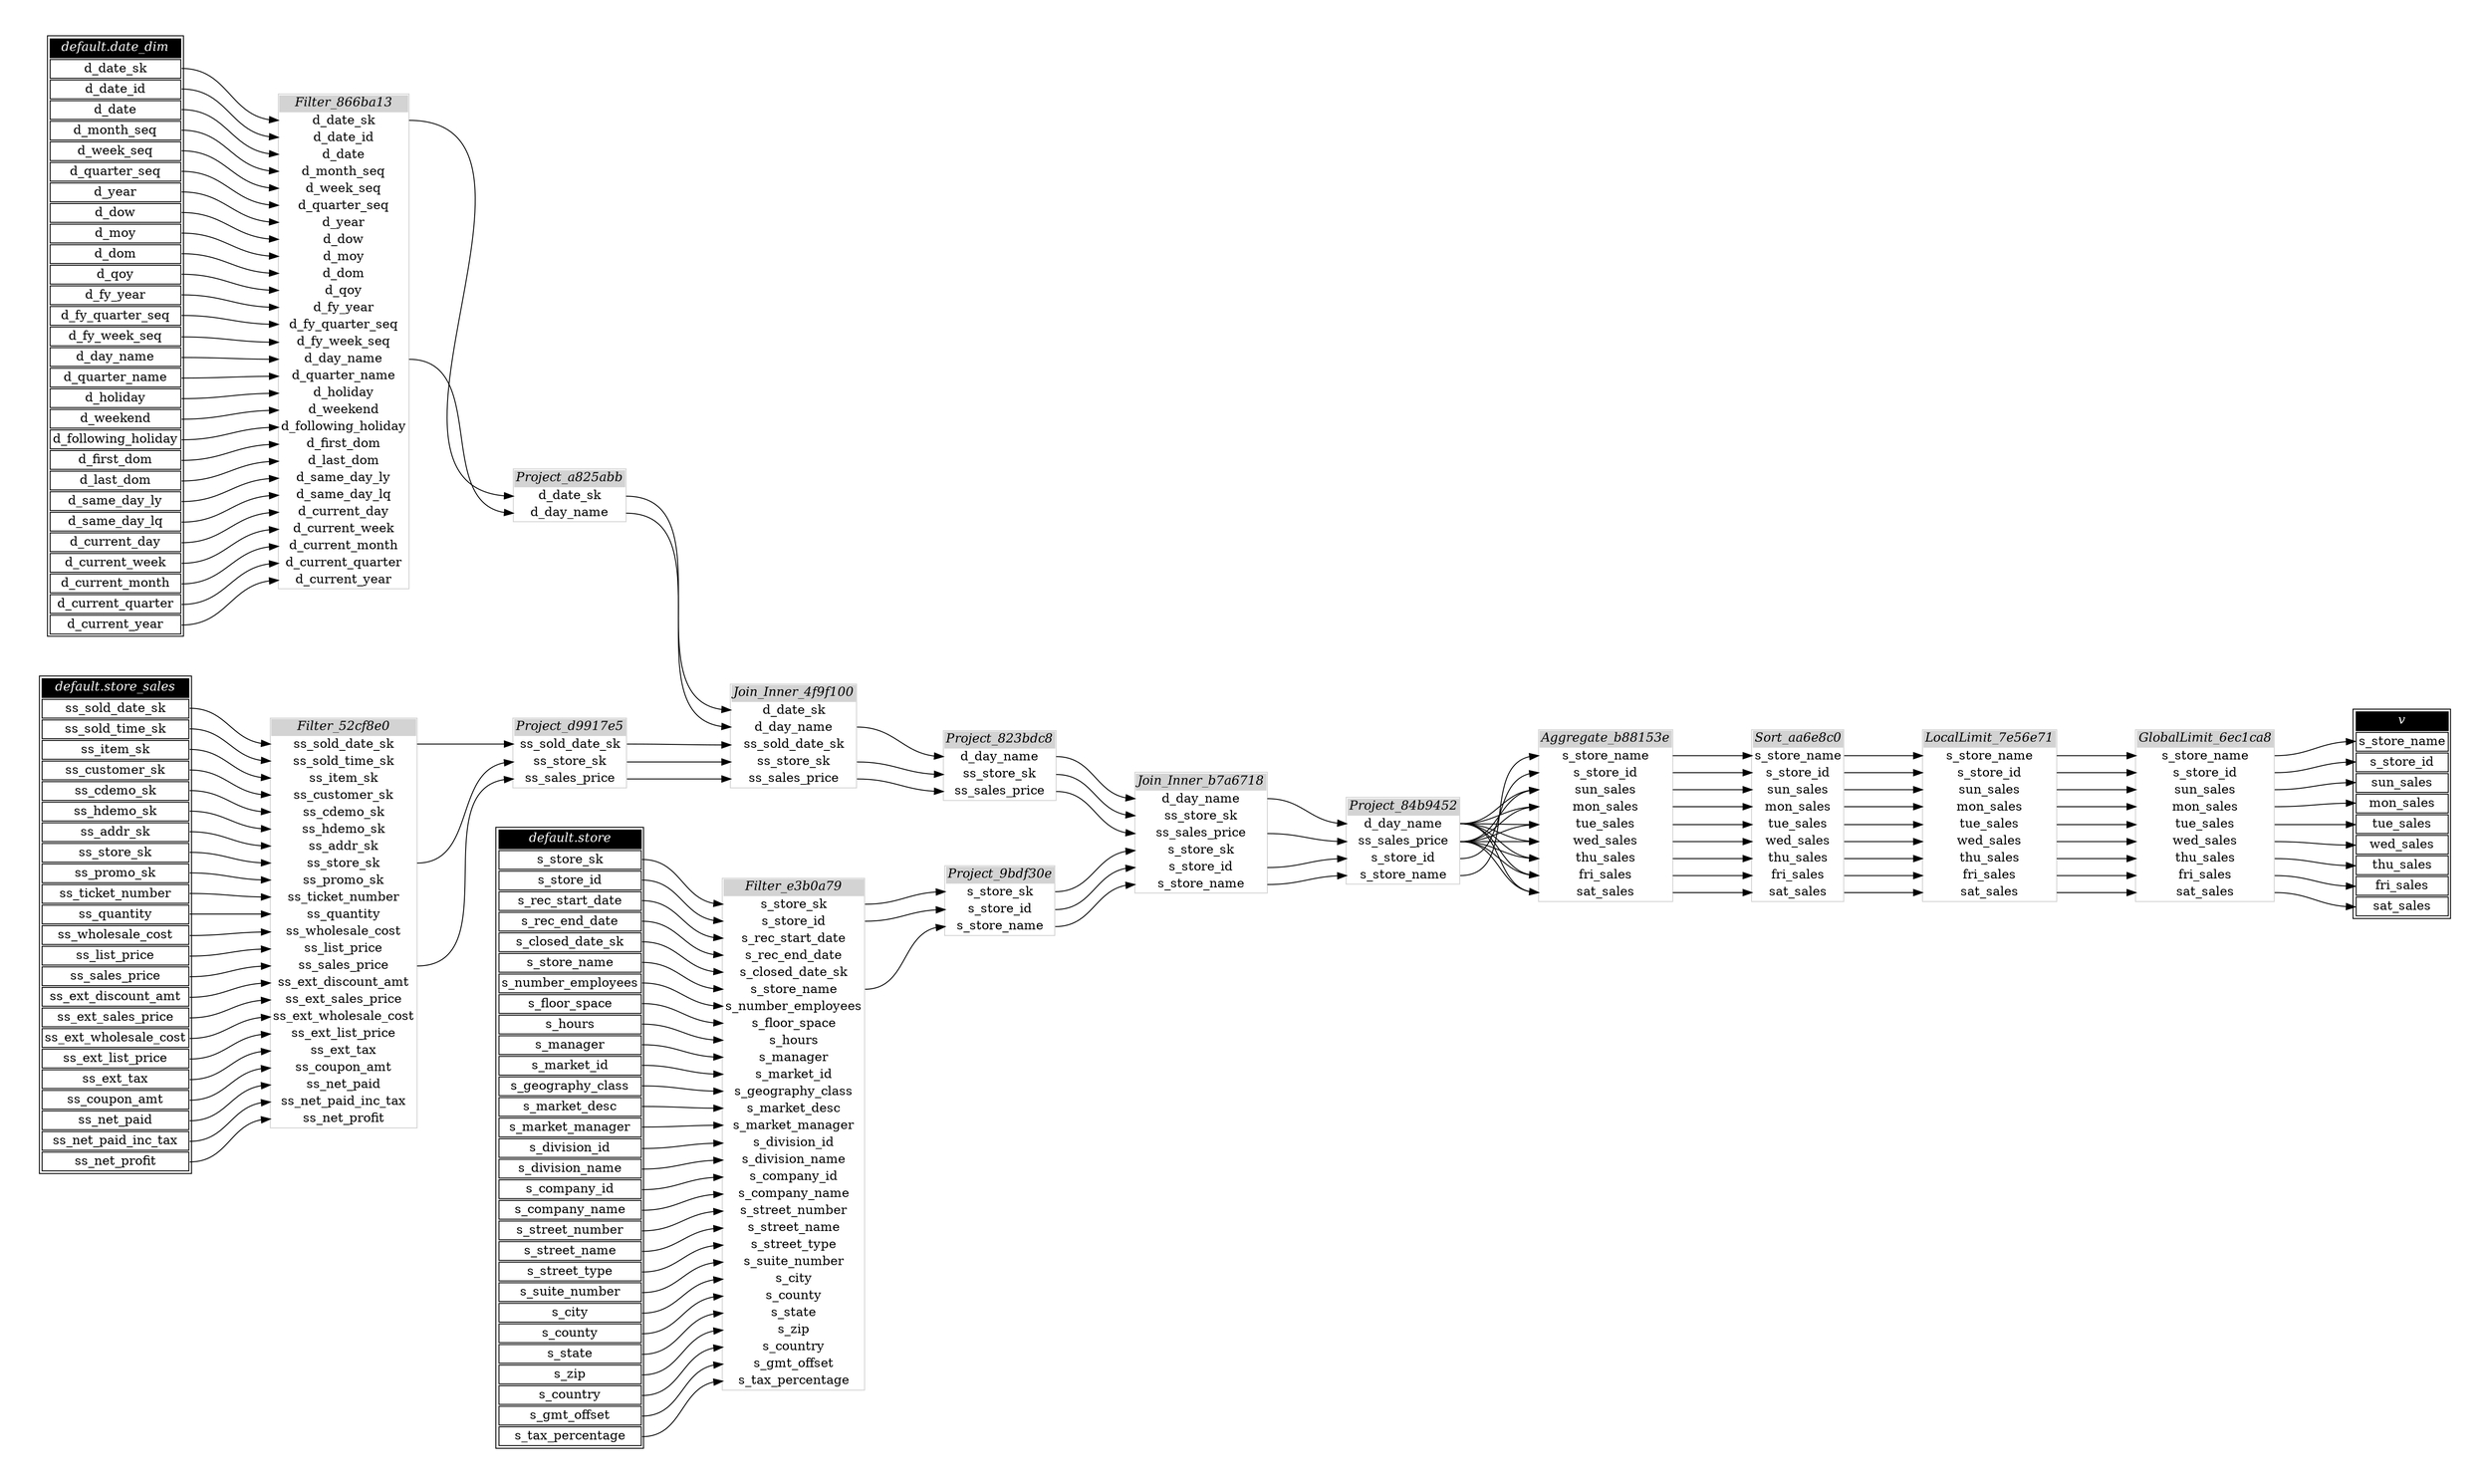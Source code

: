 // Automatically generated by TPCDSFlowTestSuite


digraph {
  graph [pad="0.5" nodesep="0.5" ranksep="1" fontname="Helvetica" rankdir=LR];
  node [shape=plaintext]

  
"Aggregate_b88153e" [label=<
<table color="lightgray" border="1" cellborder="0" cellspacing="0">
  <tr><td bgcolor="lightgray" port="nodeName"><i>Aggregate_b88153e</i></td></tr>
  <tr><td port="0">s_store_name</td></tr>
<tr><td port="1">s_store_id</td></tr>
<tr><td port="2">sun_sales</td></tr>
<tr><td port="3">mon_sales</td></tr>
<tr><td port="4">tue_sales</td></tr>
<tr><td port="5">wed_sales</td></tr>
<tr><td port="6">thu_sales</td></tr>
<tr><td port="7">fri_sales</td></tr>
<tr><td port="8">sat_sales</td></tr>
</table>>];
     

"Filter_52cf8e0" [label=<
<table color="lightgray" border="1" cellborder="0" cellspacing="0">
  <tr><td bgcolor="lightgray" port="nodeName"><i>Filter_52cf8e0</i></td></tr>
  <tr><td port="0">ss_sold_date_sk</td></tr>
<tr><td port="1">ss_sold_time_sk</td></tr>
<tr><td port="2">ss_item_sk</td></tr>
<tr><td port="3">ss_customer_sk</td></tr>
<tr><td port="4">ss_cdemo_sk</td></tr>
<tr><td port="5">ss_hdemo_sk</td></tr>
<tr><td port="6">ss_addr_sk</td></tr>
<tr><td port="7">ss_store_sk</td></tr>
<tr><td port="8">ss_promo_sk</td></tr>
<tr><td port="9">ss_ticket_number</td></tr>
<tr><td port="10">ss_quantity</td></tr>
<tr><td port="11">ss_wholesale_cost</td></tr>
<tr><td port="12">ss_list_price</td></tr>
<tr><td port="13">ss_sales_price</td></tr>
<tr><td port="14">ss_ext_discount_amt</td></tr>
<tr><td port="15">ss_ext_sales_price</td></tr>
<tr><td port="16">ss_ext_wholesale_cost</td></tr>
<tr><td port="17">ss_ext_list_price</td></tr>
<tr><td port="18">ss_ext_tax</td></tr>
<tr><td port="19">ss_coupon_amt</td></tr>
<tr><td port="20">ss_net_paid</td></tr>
<tr><td port="21">ss_net_paid_inc_tax</td></tr>
<tr><td port="22">ss_net_profit</td></tr>
</table>>];
     

"Filter_866ba13" [label=<
<table color="lightgray" border="1" cellborder="0" cellspacing="0">
  <tr><td bgcolor="lightgray" port="nodeName"><i>Filter_866ba13</i></td></tr>
  <tr><td port="0">d_date_sk</td></tr>
<tr><td port="1">d_date_id</td></tr>
<tr><td port="2">d_date</td></tr>
<tr><td port="3">d_month_seq</td></tr>
<tr><td port="4">d_week_seq</td></tr>
<tr><td port="5">d_quarter_seq</td></tr>
<tr><td port="6">d_year</td></tr>
<tr><td port="7">d_dow</td></tr>
<tr><td port="8">d_moy</td></tr>
<tr><td port="9">d_dom</td></tr>
<tr><td port="10">d_qoy</td></tr>
<tr><td port="11">d_fy_year</td></tr>
<tr><td port="12">d_fy_quarter_seq</td></tr>
<tr><td port="13">d_fy_week_seq</td></tr>
<tr><td port="14">d_day_name</td></tr>
<tr><td port="15">d_quarter_name</td></tr>
<tr><td port="16">d_holiday</td></tr>
<tr><td port="17">d_weekend</td></tr>
<tr><td port="18">d_following_holiday</td></tr>
<tr><td port="19">d_first_dom</td></tr>
<tr><td port="20">d_last_dom</td></tr>
<tr><td port="21">d_same_day_ly</td></tr>
<tr><td port="22">d_same_day_lq</td></tr>
<tr><td port="23">d_current_day</td></tr>
<tr><td port="24">d_current_week</td></tr>
<tr><td port="25">d_current_month</td></tr>
<tr><td port="26">d_current_quarter</td></tr>
<tr><td port="27">d_current_year</td></tr>
</table>>];
     

"Filter_e3b0a79" [label=<
<table color="lightgray" border="1" cellborder="0" cellspacing="0">
  <tr><td bgcolor="lightgray" port="nodeName"><i>Filter_e3b0a79</i></td></tr>
  <tr><td port="0">s_store_sk</td></tr>
<tr><td port="1">s_store_id</td></tr>
<tr><td port="2">s_rec_start_date</td></tr>
<tr><td port="3">s_rec_end_date</td></tr>
<tr><td port="4">s_closed_date_sk</td></tr>
<tr><td port="5">s_store_name</td></tr>
<tr><td port="6">s_number_employees</td></tr>
<tr><td port="7">s_floor_space</td></tr>
<tr><td port="8">s_hours</td></tr>
<tr><td port="9">s_manager</td></tr>
<tr><td port="10">s_market_id</td></tr>
<tr><td port="11">s_geography_class</td></tr>
<tr><td port="12">s_market_desc</td></tr>
<tr><td port="13">s_market_manager</td></tr>
<tr><td port="14">s_division_id</td></tr>
<tr><td port="15">s_division_name</td></tr>
<tr><td port="16">s_company_id</td></tr>
<tr><td port="17">s_company_name</td></tr>
<tr><td port="18">s_street_number</td></tr>
<tr><td port="19">s_street_name</td></tr>
<tr><td port="20">s_street_type</td></tr>
<tr><td port="21">s_suite_number</td></tr>
<tr><td port="22">s_city</td></tr>
<tr><td port="23">s_county</td></tr>
<tr><td port="24">s_state</td></tr>
<tr><td port="25">s_zip</td></tr>
<tr><td port="26">s_country</td></tr>
<tr><td port="27">s_gmt_offset</td></tr>
<tr><td port="28">s_tax_percentage</td></tr>
</table>>];
     

"GlobalLimit_6ec1ca8" [label=<
<table color="lightgray" border="1" cellborder="0" cellspacing="0">
  <tr><td bgcolor="lightgray" port="nodeName"><i>GlobalLimit_6ec1ca8</i></td></tr>
  <tr><td port="0">s_store_name</td></tr>
<tr><td port="1">s_store_id</td></tr>
<tr><td port="2">sun_sales</td></tr>
<tr><td port="3">mon_sales</td></tr>
<tr><td port="4">tue_sales</td></tr>
<tr><td port="5">wed_sales</td></tr>
<tr><td port="6">thu_sales</td></tr>
<tr><td port="7">fri_sales</td></tr>
<tr><td port="8">sat_sales</td></tr>
</table>>];
     

"Join_Inner_4f9f100" [label=<
<table color="lightgray" border="1" cellborder="0" cellspacing="0">
  <tr><td bgcolor="lightgray" port="nodeName"><i>Join_Inner_4f9f100</i></td></tr>
  <tr><td port="0">d_date_sk</td></tr>
<tr><td port="1">d_day_name</td></tr>
<tr><td port="2">ss_sold_date_sk</td></tr>
<tr><td port="3">ss_store_sk</td></tr>
<tr><td port="4">ss_sales_price</td></tr>
</table>>];
     

"Join_Inner_b7a6718" [label=<
<table color="lightgray" border="1" cellborder="0" cellspacing="0">
  <tr><td bgcolor="lightgray" port="nodeName"><i>Join_Inner_b7a6718</i></td></tr>
  <tr><td port="0">d_day_name</td></tr>
<tr><td port="1">ss_store_sk</td></tr>
<tr><td port="2">ss_sales_price</td></tr>
<tr><td port="3">s_store_sk</td></tr>
<tr><td port="4">s_store_id</td></tr>
<tr><td port="5">s_store_name</td></tr>
</table>>];
     

"LocalLimit_7e56e71" [label=<
<table color="lightgray" border="1" cellborder="0" cellspacing="0">
  <tr><td bgcolor="lightgray" port="nodeName"><i>LocalLimit_7e56e71</i></td></tr>
  <tr><td port="0">s_store_name</td></tr>
<tr><td port="1">s_store_id</td></tr>
<tr><td port="2">sun_sales</td></tr>
<tr><td port="3">mon_sales</td></tr>
<tr><td port="4">tue_sales</td></tr>
<tr><td port="5">wed_sales</td></tr>
<tr><td port="6">thu_sales</td></tr>
<tr><td port="7">fri_sales</td></tr>
<tr><td port="8">sat_sales</td></tr>
</table>>];
     

"Project_823bdc8" [label=<
<table color="lightgray" border="1" cellborder="0" cellspacing="0">
  <tr><td bgcolor="lightgray" port="nodeName"><i>Project_823bdc8</i></td></tr>
  <tr><td port="0">d_day_name</td></tr>
<tr><td port="1">ss_store_sk</td></tr>
<tr><td port="2">ss_sales_price</td></tr>
</table>>];
     

"Project_84b9452" [label=<
<table color="lightgray" border="1" cellborder="0" cellspacing="0">
  <tr><td bgcolor="lightgray" port="nodeName"><i>Project_84b9452</i></td></tr>
  <tr><td port="0">d_day_name</td></tr>
<tr><td port="1">ss_sales_price</td></tr>
<tr><td port="2">s_store_id</td></tr>
<tr><td port="3">s_store_name</td></tr>
</table>>];
     

"Project_9bdf30e" [label=<
<table color="lightgray" border="1" cellborder="0" cellspacing="0">
  <tr><td bgcolor="lightgray" port="nodeName"><i>Project_9bdf30e</i></td></tr>
  <tr><td port="0">s_store_sk</td></tr>
<tr><td port="1">s_store_id</td></tr>
<tr><td port="2">s_store_name</td></tr>
</table>>];
     

"Project_a825abb" [label=<
<table color="lightgray" border="1" cellborder="0" cellspacing="0">
  <tr><td bgcolor="lightgray" port="nodeName"><i>Project_a825abb</i></td></tr>
  <tr><td port="0">d_date_sk</td></tr>
<tr><td port="1">d_day_name</td></tr>
</table>>];
     

"Project_d9917e5" [label=<
<table color="lightgray" border="1" cellborder="0" cellspacing="0">
  <tr><td bgcolor="lightgray" port="nodeName"><i>Project_d9917e5</i></td></tr>
  <tr><td port="0">ss_sold_date_sk</td></tr>
<tr><td port="1">ss_store_sk</td></tr>
<tr><td port="2">ss_sales_price</td></tr>
</table>>];
     

"Sort_aa6e8c0" [label=<
<table color="lightgray" border="1" cellborder="0" cellspacing="0">
  <tr><td bgcolor="lightgray" port="nodeName"><i>Sort_aa6e8c0</i></td></tr>
  <tr><td port="0">s_store_name</td></tr>
<tr><td port="1">s_store_id</td></tr>
<tr><td port="2">sun_sales</td></tr>
<tr><td port="3">mon_sales</td></tr>
<tr><td port="4">tue_sales</td></tr>
<tr><td port="5">wed_sales</td></tr>
<tr><td port="6">thu_sales</td></tr>
<tr><td port="7">fri_sales</td></tr>
<tr><td port="8">sat_sales</td></tr>
</table>>];
     

"default.date_dim" [color="black" label=<
<table>
  <tr><td bgcolor="black" port="nodeName"><i><font color="white">default.date_dim</font></i></td></tr>
  <tr><td port="0">d_date_sk</td></tr>
<tr><td port="1">d_date_id</td></tr>
<tr><td port="2">d_date</td></tr>
<tr><td port="3">d_month_seq</td></tr>
<tr><td port="4">d_week_seq</td></tr>
<tr><td port="5">d_quarter_seq</td></tr>
<tr><td port="6">d_year</td></tr>
<tr><td port="7">d_dow</td></tr>
<tr><td port="8">d_moy</td></tr>
<tr><td port="9">d_dom</td></tr>
<tr><td port="10">d_qoy</td></tr>
<tr><td port="11">d_fy_year</td></tr>
<tr><td port="12">d_fy_quarter_seq</td></tr>
<tr><td port="13">d_fy_week_seq</td></tr>
<tr><td port="14">d_day_name</td></tr>
<tr><td port="15">d_quarter_name</td></tr>
<tr><td port="16">d_holiday</td></tr>
<tr><td port="17">d_weekend</td></tr>
<tr><td port="18">d_following_holiday</td></tr>
<tr><td port="19">d_first_dom</td></tr>
<tr><td port="20">d_last_dom</td></tr>
<tr><td port="21">d_same_day_ly</td></tr>
<tr><td port="22">d_same_day_lq</td></tr>
<tr><td port="23">d_current_day</td></tr>
<tr><td port="24">d_current_week</td></tr>
<tr><td port="25">d_current_month</td></tr>
<tr><td port="26">d_current_quarter</td></tr>
<tr><td port="27">d_current_year</td></tr>
</table>>];
     

"default.store" [color="black" label=<
<table>
  <tr><td bgcolor="black" port="nodeName"><i><font color="white">default.store</font></i></td></tr>
  <tr><td port="0">s_store_sk</td></tr>
<tr><td port="1">s_store_id</td></tr>
<tr><td port="2">s_rec_start_date</td></tr>
<tr><td port="3">s_rec_end_date</td></tr>
<tr><td port="4">s_closed_date_sk</td></tr>
<tr><td port="5">s_store_name</td></tr>
<tr><td port="6">s_number_employees</td></tr>
<tr><td port="7">s_floor_space</td></tr>
<tr><td port="8">s_hours</td></tr>
<tr><td port="9">s_manager</td></tr>
<tr><td port="10">s_market_id</td></tr>
<tr><td port="11">s_geography_class</td></tr>
<tr><td port="12">s_market_desc</td></tr>
<tr><td port="13">s_market_manager</td></tr>
<tr><td port="14">s_division_id</td></tr>
<tr><td port="15">s_division_name</td></tr>
<tr><td port="16">s_company_id</td></tr>
<tr><td port="17">s_company_name</td></tr>
<tr><td port="18">s_street_number</td></tr>
<tr><td port="19">s_street_name</td></tr>
<tr><td port="20">s_street_type</td></tr>
<tr><td port="21">s_suite_number</td></tr>
<tr><td port="22">s_city</td></tr>
<tr><td port="23">s_county</td></tr>
<tr><td port="24">s_state</td></tr>
<tr><td port="25">s_zip</td></tr>
<tr><td port="26">s_country</td></tr>
<tr><td port="27">s_gmt_offset</td></tr>
<tr><td port="28">s_tax_percentage</td></tr>
</table>>];
     

"default.store_sales" [color="black" label=<
<table>
  <tr><td bgcolor="black" port="nodeName"><i><font color="white">default.store_sales</font></i></td></tr>
  <tr><td port="0">ss_sold_date_sk</td></tr>
<tr><td port="1">ss_sold_time_sk</td></tr>
<tr><td port="2">ss_item_sk</td></tr>
<tr><td port="3">ss_customer_sk</td></tr>
<tr><td port="4">ss_cdemo_sk</td></tr>
<tr><td port="5">ss_hdemo_sk</td></tr>
<tr><td port="6">ss_addr_sk</td></tr>
<tr><td port="7">ss_store_sk</td></tr>
<tr><td port="8">ss_promo_sk</td></tr>
<tr><td port="9">ss_ticket_number</td></tr>
<tr><td port="10">ss_quantity</td></tr>
<tr><td port="11">ss_wholesale_cost</td></tr>
<tr><td port="12">ss_list_price</td></tr>
<tr><td port="13">ss_sales_price</td></tr>
<tr><td port="14">ss_ext_discount_amt</td></tr>
<tr><td port="15">ss_ext_sales_price</td></tr>
<tr><td port="16">ss_ext_wholesale_cost</td></tr>
<tr><td port="17">ss_ext_list_price</td></tr>
<tr><td port="18">ss_ext_tax</td></tr>
<tr><td port="19">ss_coupon_amt</td></tr>
<tr><td port="20">ss_net_paid</td></tr>
<tr><td port="21">ss_net_paid_inc_tax</td></tr>
<tr><td port="22">ss_net_profit</td></tr>
</table>>];
     

"v" [color="black" label=<
<table>
  <tr><td bgcolor="black" port="nodeName"><i><font color="white">v</font></i></td></tr>
  <tr><td port="0">s_store_name</td></tr>
<tr><td port="1">s_store_id</td></tr>
<tr><td port="2">sun_sales</td></tr>
<tr><td port="3">mon_sales</td></tr>
<tr><td port="4">tue_sales</td></tr>
<tr><td port="5">wed_sales</td></tr>
<tr><td port="6">thu_sales</td></tr>
<tr><td port="7">fri_sales</td></tr>
<tr><td port="8">sat_sales</td></tr>
</table>>];
     
  "Aggregate_b88153e":0 -> "Sort_aa6e8c0":0;
"Aggregate_b88153e":1 -> "Sort_aa6e8c0":1;
"Aggregate_b88153e":2 -> "Sort_aa6e8c0":2;
"Aggregate_b88153e":3 -> "Sort_aa6e8c0":3;
"Aggregate_b88153e":4 -> "Sort_aa6e8c0":4;
"Aggregate_b88153e":5 -> "Sort_aa6e8c0":5;
"Aggregate_b88153e":6 -> "Sort_aa6e8c0":6;
"Aggregate_b88153e":7 -> "Sort_aa6e8c0":7;
"Aggregate_b88153e":8 -> "Sort_aa6e8c0":8;
"Filter_52cf8e0":0 -> "Project_d9917e5":0;
"Filter_52cf8e0":13 -> "Project_d9917e5":2;
"Filter_52cf8e0":7 -> "Project_d9917e5":1;
"Filter_866ba13":0 -> "Project_a825abb":0;
"Filter_866ba13":14 -> "Project_a825abb":1;
"Filter_e3b0a79":0 -> "Project_9bdf30e":0;
"Filter_e3b0a79":1 -> "Project_9bdf30e":1;
"Filter_e3b0a79":5 -> "Project_9bdf30e":2;
"GlobalLimit_6ec1ca8":0 -> "v":0;
"GlobalLimit_6ec1ca8":1 -> "v":1;
"GlobalLimit_6ec1ca8":2 -> "v":2;
"GlobalLimit_6ec1ca8":3 -> "v":3;
"GlobalLimit_6ec1ca8":4 -> "v":4;
"GlobalLimit_6ec1ca8":5 -> "v":5;
"GlobalLimit_6ec1ca8":6 -> "v":6;
"GlobalLimit_6ec1ca8":7 -> "v":7;
"GlobalLimit_6ec1ca8":8 -> "v":8;
"Join_Inner_4f9f100":1 -> "Project_823bdc8":0;
"Join_Inner_4f9f100":3 -> "Project_823bdc8":1;
"Join_Inner_4f9f100":4 -> "Project_823bdc8":2;
"Join_Inner_b7a6718":0 -> "Project_84b9452":0;
"Join_Inner_b7a6718":2 -> "Project_84b9452":1;
"Join_Inner_b7a6718":4 -> "Project_84b9452":2;
"Join_Inner_b7a6718":5 -> "Project_84b9452":3;
"LocalLimit_7e56e71":0 -> "GlobalLimit_6ec1ca8":0;
"LocalLimit_7e56e71":1 -> "GlobalLimit_6ec1ca8":1;
"LocalLimit_7e56e71":2 -> "GlobalLimit_6ec1ca8":2;
"LocalLimit_7e56e71":3 -> "GlobalLimit_6ec1ca8":3;
"LocalLimit_7e56e71":4 -> "GlobalLimit_6ec1ca8":4;
"LocalLimit_7e56e71":5 -> "GlobalLimit_6ec1ca8":5;
"LocalLimit_7e56e71":6 -> "GlobalLimit_6ec1ca8":6;
"LocalLimit_7e56e71":7 -> "GlobalLimit_6ec1ca8":7;
"LocalLimit_7e56e71":8 -> "GlobalLimit_6ec1ca8":8;
"Project_823bdc8":0 -> "Join_Inner_b7a6718":0;
"Project_823bdc8":1 -> "Join_Inner_b7a6718":1;
"Project_823bdc8":2 -> "Join_Inner_b7a6718":2;
"Project_84b9452":0 -> "Aggregate_b88153e":2;
"Project_84b9452":0 -> "Aggregate_b88153e":3;
"Project_84b9452":0 -> "Aggregate_b88153e":4;
"Project_84b9452":0 -> "Aggregate_b88153e":5;
"Project_84b9452":0 -> "Aggregate_b88153e":6;
"Project_84b9452":0 -> "Aggregate_b88153e":7;
"Project_84b9452":0 -> "Aggregate_b88153e":8;
"Project_84b9452":1 -> "Aggregate_b88153e":2;
"Project_84b9452":1 -> "Aggregate_b88153e":3;
"Project_84b9452":1 -> "Aggregate_b88153e":4;
"Project_84b9452":1 -> "Aggregate_b88153e":5;
"Project_84b9452":1 -> "Aggregate_b88153e":6;
"Project_84b9452":1 -> "Aggregate_b88153e":7;
"Project_84b9452":1 -> "Aggregate_b88153e":8;
"Project_84b9452":2 -> "Aggregate_b88153e":1;
"Project_84b9452":3 -> "Aggregate_b88153e":0;
"Project_9bdf30e":0 -> "Join_Inner_b7a6718":3;
"Project_9bdf30e":1 -> "Join_Inner_b7a6718":4;
"Project_9bdf30e":2 -> "Join_Inner_b7a6718":5;
"Project_a825abb":0 -> "Join_Inner_4f9f100":0;
"Project_a825abb":1 -> "Join_Inner_4f9f100":1;
"Project_d9917e5":0 -> "Join_Inner_4f9f100":2;
"Project_d9917e5":1 -> "Join_Inner_4f9f100":3;
"Project_d9917e5":2 -> "Join_Inner_4f9f100":4;
"Sort_aa6e8c0":0 -> "LocalLimit_7e56e71":0;
"Sort_aa6e8c0":1 -> "LocalLimit_7e56e71":1;
"Sort_aa6e8c0":2 -> "LocalLimit_7e56e71":2;
"Sort_aa6e8c0":3 -> "LocalLimit_7e56e71":3;
"Sort_aa6e8c0":4 -> "LocalLimit_7e56e71":4;
"Sort_aa6e8c0":5 -> "LocalLimit_7e56e71":5;
"Sort_aa6e8c0":6 -> "LocalLimit_7e56e71":6;
"Sort_aa6e8c0":7 -> "LocalLimit_7e56e71":7;
"Sort_aa6e8c0":8 -> "LocalLimit_7e56e71":8;
"default.date_dim":0 -> "Filter_866ba13":0;
"default.date_dim":1 -> "Filter_866ba13":1;
"default.date_dim":10 -> "Filter_866ba13":10;
"default.date_dim":11 -> "Filter_866ba13":11;
"default.date_dim":12 -> "Filter_866ba13":12;
"default.date_dim":13 -> "Filter_866ba13":13;
"default.date_dim":14 -> "Filter_866ba13":14;
"default.date_dim":15 -> "Filter_866ba13":15;
"default.date_dim":16 -> "Filter_866ba13":16;
"default.date_dim":17 -> "Filter_866ba13":17;
"default.date_dim":18 -> "Filter_866ba13":18;
"default.date_dim":19 -> "Filter_866ba13":19;
"default.date_dim":2 -> "Filter_866ba13":2;
"default.date_dim":20 -> "Filter_866ba13":20;
"default.date_dim":21 -> "Filter_866ba13":21;
"default.date_dim":22 -> "Filter_866ba13":22;
"default.date_dim":23 -> "Filter_866ba13":23;
"default.date_dim":24 -> "Filter_866ba13":24;
"default.date_dim":25 -> "Filter_866ba13":25;
"default.date_dim":26 -> "Filter_866ba13":26;
"default.date_dim":27 -> "Filter_866ba13":27;
"default.date_dim":3 -> "Filter_866ba13":3;
"default.date_dim":4 -> "Filter_866ba13":4;
"default.date_dim":5 -> "Filter_866ba13":5;
"default.date_dim":6 -> "Filter_866ba13":6;
"default.date_dim":7 -> "Filter_866ba13":7;
"default.date_dim":8 -> "Filter_866ba13":8;
"default.date_dim":9 -> "Filter_866ba13":9;
"default.store":0 -> "Filter_e3b0a79":0;
"default.store":1 -> "Filter_e3b0a79":1;
"default.store":10 -> "Filter_e3b0a79":10;
"default.store":11 -> "Filter_e3b0a79":11;
"default.store":12 -> "Filter_e3b0a79":12;
"default.store":13 -> "Filter_e3b0a79":13;
"default.store":14 -> "Filter_e3b0a79":14;
"default.store":15 -> "Filter_e3b0a79":15;
"default.store":16 -> "Filter_e3b0a79":16;
"default.store":17 -> "Filter_e3b0a79":17;
"default.store":18 -> "Filter_e3b0a79":18;
"default.store":19 -> "Filter_e3b0a79":19;
"default.store":2 -> "Filter_e3b0a79":2;
"default.store":20 -> "Filter_e3b0a79":20;
"default.store":21 -> "Filter_e3b0a79":21;
"default.store":22 -> "Filter_e3b0a79":22;
"default.store":23 -> "Filter_e3b0a79":23;
"default.store":24 -> "Filter_e3b0a79":24;
"default.store":25 -> "Filter_e3b0a79":25;
"default.store":26 -> "Filter_e3b0a79":26;
"default.store":27 -> "Filter_e3b0a79":27;
"default.store":28 -> "Filter_e3b0a79":28;
"default.store":3 -> "Filter_e3b0a79":3;
"default.store":4 -> "Filter_e3b0a79":4;
"default.store":5 -> "Filter_e3b0a79":5;
"default.store":6 -> "Filter_e3b0a79":6;
"default.store":7 -> "Filter_e3b0a79":7;
"default.store":8 -> "Filter_e3b0a79":8;
"default.store":9 -> "Filter_e3b0a79":9;
"default.store_sales":0 -> "Filter_52cf8e0":0;
"default.store_sales":1 -> "Filter_52cf8e0":1;
"default.store_sales":10 -> "Filter_52cf8e0":10;
"default.store_sales":11 -> "Filter_52cf8e0":11;
"default.store_sales":12 -> "Filter_52cf8e0":12;
"default.store_sales":13 -> "Filter_52cf8e0":13;
"default.store_sales":14 -> "Filter_52cf8e0":14;
"default.store_sales":15 -> "Filter_52cf8e0":15;
"default.store_sales":16 -> "Filter_52cf8e0":16;
"default.store_sales":17 -> "Filter_52cf8e0":17;
"default.store_sales":18 -> "Filter_52cf8e0":18;
"default.store_sales":19 -> "Filter_52cf8e0":19;
"default.store_sales":2 -> "Filter_52cf8e0":2;
"default.store_sales":20 -> "Filter_52cf8e0":20;
"default.store_sales":21 -> "Filter_52cf8e0":21;
"default.store_sales":22 -> "Filter_52cf8e0":22;
"default.store_sales":3 -> "Filter_52cf8e0":3;
"default.store_sales":4 -> "Filter_52cf8e0":4;
"default.store_sales":5 -> "Filter_52cf8e0":5;
"default.store_sales":6 -> "Filter_52cf8e0":6;
"default.store_sales":7 -> "Filter_52cf8e0":7;
"default.store_sales":8 -> "Filter_52cf8e0":8;
"default.store_sales":9 -> "Filter_52cf8e0":9;
}
       